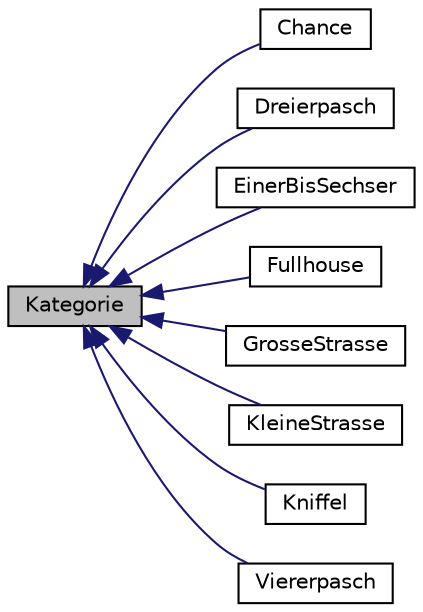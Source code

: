 digraph "Kategorie"
{
  edge [fontname="Helvetica",fontsize="10",labelfontname="Helvetica",labelfontsize="10"];
  node [fontname="Helvetica",fontsize="10",shape=record];
  rankdir="LR";
  Node1 [label="Kategorie",height=0.2,width=0.4,color="black", fillcolor="grey75", style="filled" fontcolor="black"];
  Node1 -> Node2 [dir="back",color="midnightblue",fontsize="10",style="solid",fontname="Helvetica"];
  Node2 [label="Chance",height=0.2,width=0.4,color="black", fillcolor="white", style="filled",URL="$class_chance.html"];
  Node1 -> Node3 [dir="back",color="midnightblue",fontsize="10",style="solid",fontname="Helvetica"];
  Node3 [label="Dreierpasch",height=0.2,width=0.4,color="black", fillcolor="white", style="filled",URL="$class_dreierpasch.html"];
  Node1 -> Node4 [dir="back",color="midnightblue",fontsize="10",style="solid",fontname="Helvetica"];
  Node4 [label="EinerBisSechser",height=0.2,width=0.4,color="black", fillcolor="white", style="filled",URL="$class_einer_bis_sechser.html"];
  Node1 -> Node5 [dir="back",color="midnightblue",fontsize="10",style="solid",fontname="Helvetica"];
  Node5 [label="Fullhouse",height=0.2,width=0.4,color="black", fillcolor="white", style="filled",URL="$class_fullhouse.html"];
  Node1 -> Node6 [dir="back",color="midnightblue",fontsize="10",style="solid",fontname="Helvetica"];
  Node6 [label="GrosseStrasse",height=0.2,width=0.4,color="black", fillcolor="white", style="filled",URL="$class_grosse_strasse.html"];
  Node1 -> Node7 [dir="back",color="midnightblue",fontsize="10",style="solid",fontname="Helvetica"];
  Node7 [label="KleineStrasse",height=0.2,width=0.4,color="black", fillcolor="white", style="filled",URL="$class_kleine_strasse.html"];
  Node1 -> Node8 [dir="back",color="midnightblue",fontsize="10",style="solid",fontname="Helvetica"];
  Node8 [label="Kniffel",height=0.2,width=0.4,color="black", fillcolor="white", style="filled",URL="$class_kniffel.html"];
  Node1 -> Node9 [dir="back",color="midnightblue",fontsize="10",style="solid",fontname="Helvetica"];
  Node9 [label="Viererpasch",height=0.2,width=0.4,color="black", fillcolor="white", style="filled",URL="$class_viererpasch.html"];
}
